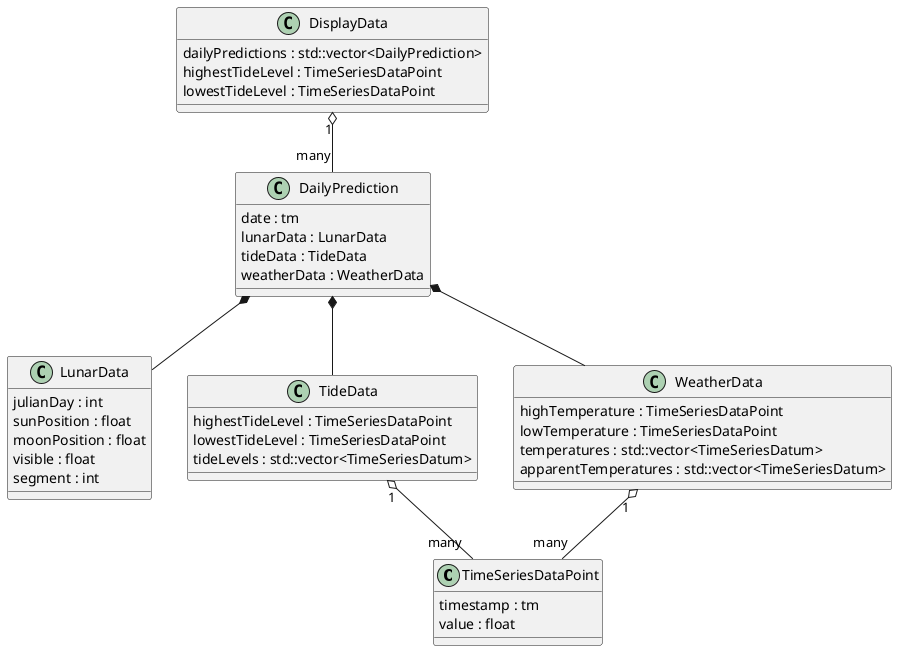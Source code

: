 @startuml
'https://plantuml.com/class-diagram

class TimeSeriesDataPoint {
    timestamp : tm
    value : float
}

class DisplayData {
    dailyPredictions : std::vector<DailyPrediction>
    highestTideLevel : TimeSeriesDataPoint
    lowestTideLevel : TimeSeriesDataPoint
}

class DailyPrediction {
    date : tm
    lunarData : LunarData
    tideData : TideData
    weatherData : WeatherData
}

class LunarData {
    julianDay : int
    sunPosition : float
    moonPosition : float
    visible : float
    segment : int
}

class TideData {
    highestTideLevel : TimeSeriesDataPoint
    lowestTideLevel : TimeSeriesDataPoint
    tideLevels : std::vector<TimeSeriesDatum>
}

class WeatherData {
    highTemperature : TimeSeriesDataPoint
    lowTemperature : TimeSeriesDataPoint
    temperatures : std::vector<TimeSeriesDatum>
    apparentTemperatures : std::vector<TimeSeriesDatum>
}

DisplayData "1" o-- "many" DailyPrediction
DailyPrediction *-- LunarData
DailyPrediction *-- TideData
DailyPrediction *-- WeatherData
TideData "1" o-- "many" TimeSeriesDataPoint
WeatherData "1" o-- "many" TimeSeriesDataPoint


@enduml

